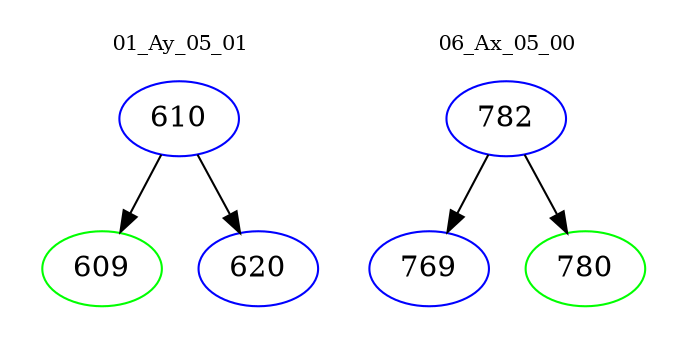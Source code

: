 digraph{
subgraph cluster_0 {
color = white
label = "01_Ay_05_01";
fontsize=10;
T0_610 [label="610", color="blue"]
T0_610 -> T0_609 [color="black"]
T0_609 [label="609", color="green"]
T0_610 -> T0_620 [color="black"]
T0_620 [label="620", color="blue"]
}
subgraph cluster_1 {
color = white
label = "06_Ax_05_00";
fontsize=10;
T1_782 [label="782", color="blue"]
T1_782 -> T1_769 [color="black"]
T1_769 [label="769", color="blue"]
T1_782 -> T1_780 [color="black"]
T1_780 [label="780", color="green"]
}
}
